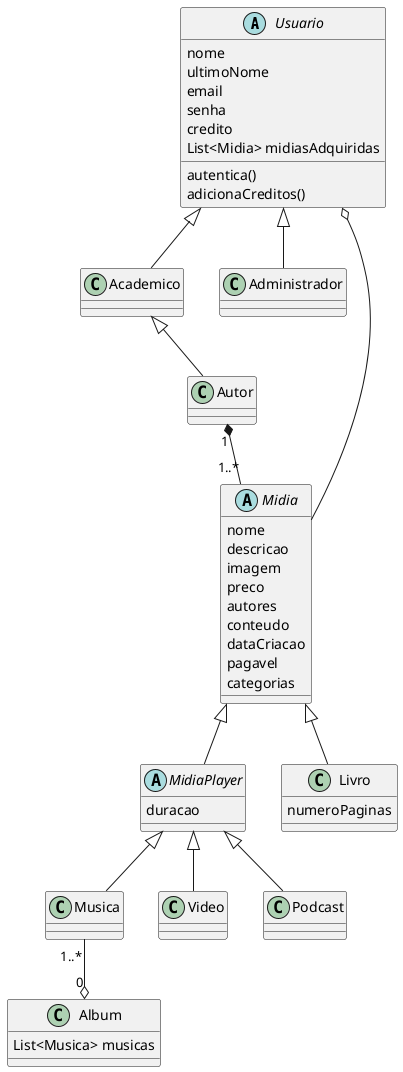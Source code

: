 @startuml class

/'
enum TipoUsuario {
  academico
  administrador
}

enum TipoMidia {
  musica
  livro
  video
  podcast
}
'/


abstract class Usuario {
  nome
  ultimoNome
  email
  senha
  credito
  List<Midia> midiasAdquiridas
  autentica()
  adicionaCreditos()
}

class Academico {}

class Administrador {}
/'
class Dashboard {
  String nome
}
'/
class Album {
  List<Musica> musicas
}
/'
interface something <<Interface>> {

}
'/

abstract class Midia {
  nome
  descricao
  imagem
  preco
  autores
  conteudo
  dataCriacao
  pagavel
  categorias
}

abstract class MidiaPlayer {
  duracao
}

class Livro {
  numeroPaginas
}

class Musica {}

class Video {}

class Podcast {}

Autor "1" *-- "1..*" Midia

Usuario o-- Midia

Usuario <|-- Academico
Academico <|-- Autor
Usuario <|-- Administrador

Midia <|-- Livro
Midia <|-- MidiaPlayer
MidiaPlayer <|-- Musica
MidiaPlayer <|-- Video
MidiaPlayer <|-- Podcast

Musica "1..*" --o "0" Album


@enduml